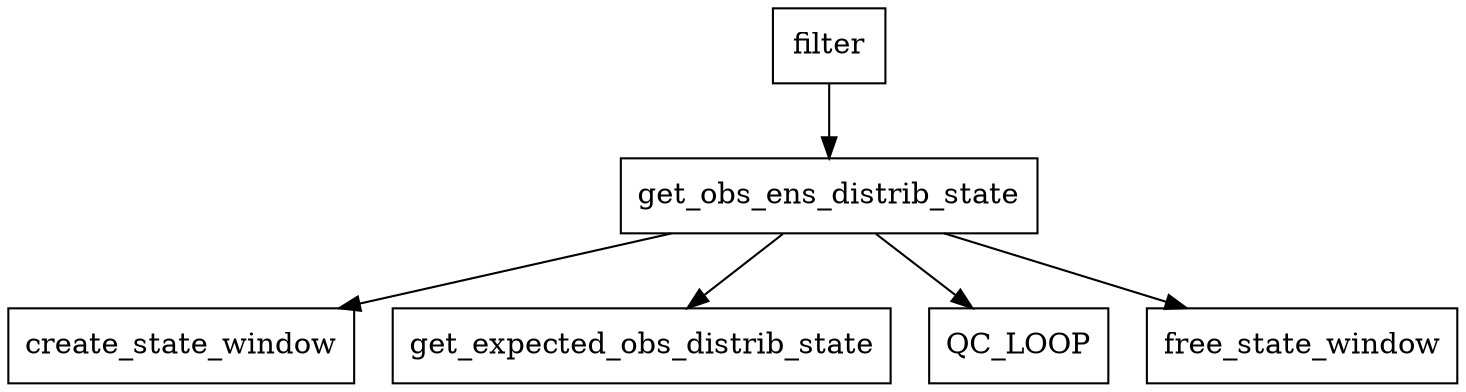 digraph forward_operator {
   node [ shape=box ]
   //filter [shape=ellipse];
   filter -> get_obs_ens_distrib_state;
   get_obs_ens_distrib_state -> create_state_window;
   get_obs_ens_distrib_state -> get_expected_obs_distrib_state;
   get_obs_ens_distrib_state -> QC_LOOP;
   get_obs_ens_distrib_state -> free_state_window;
}